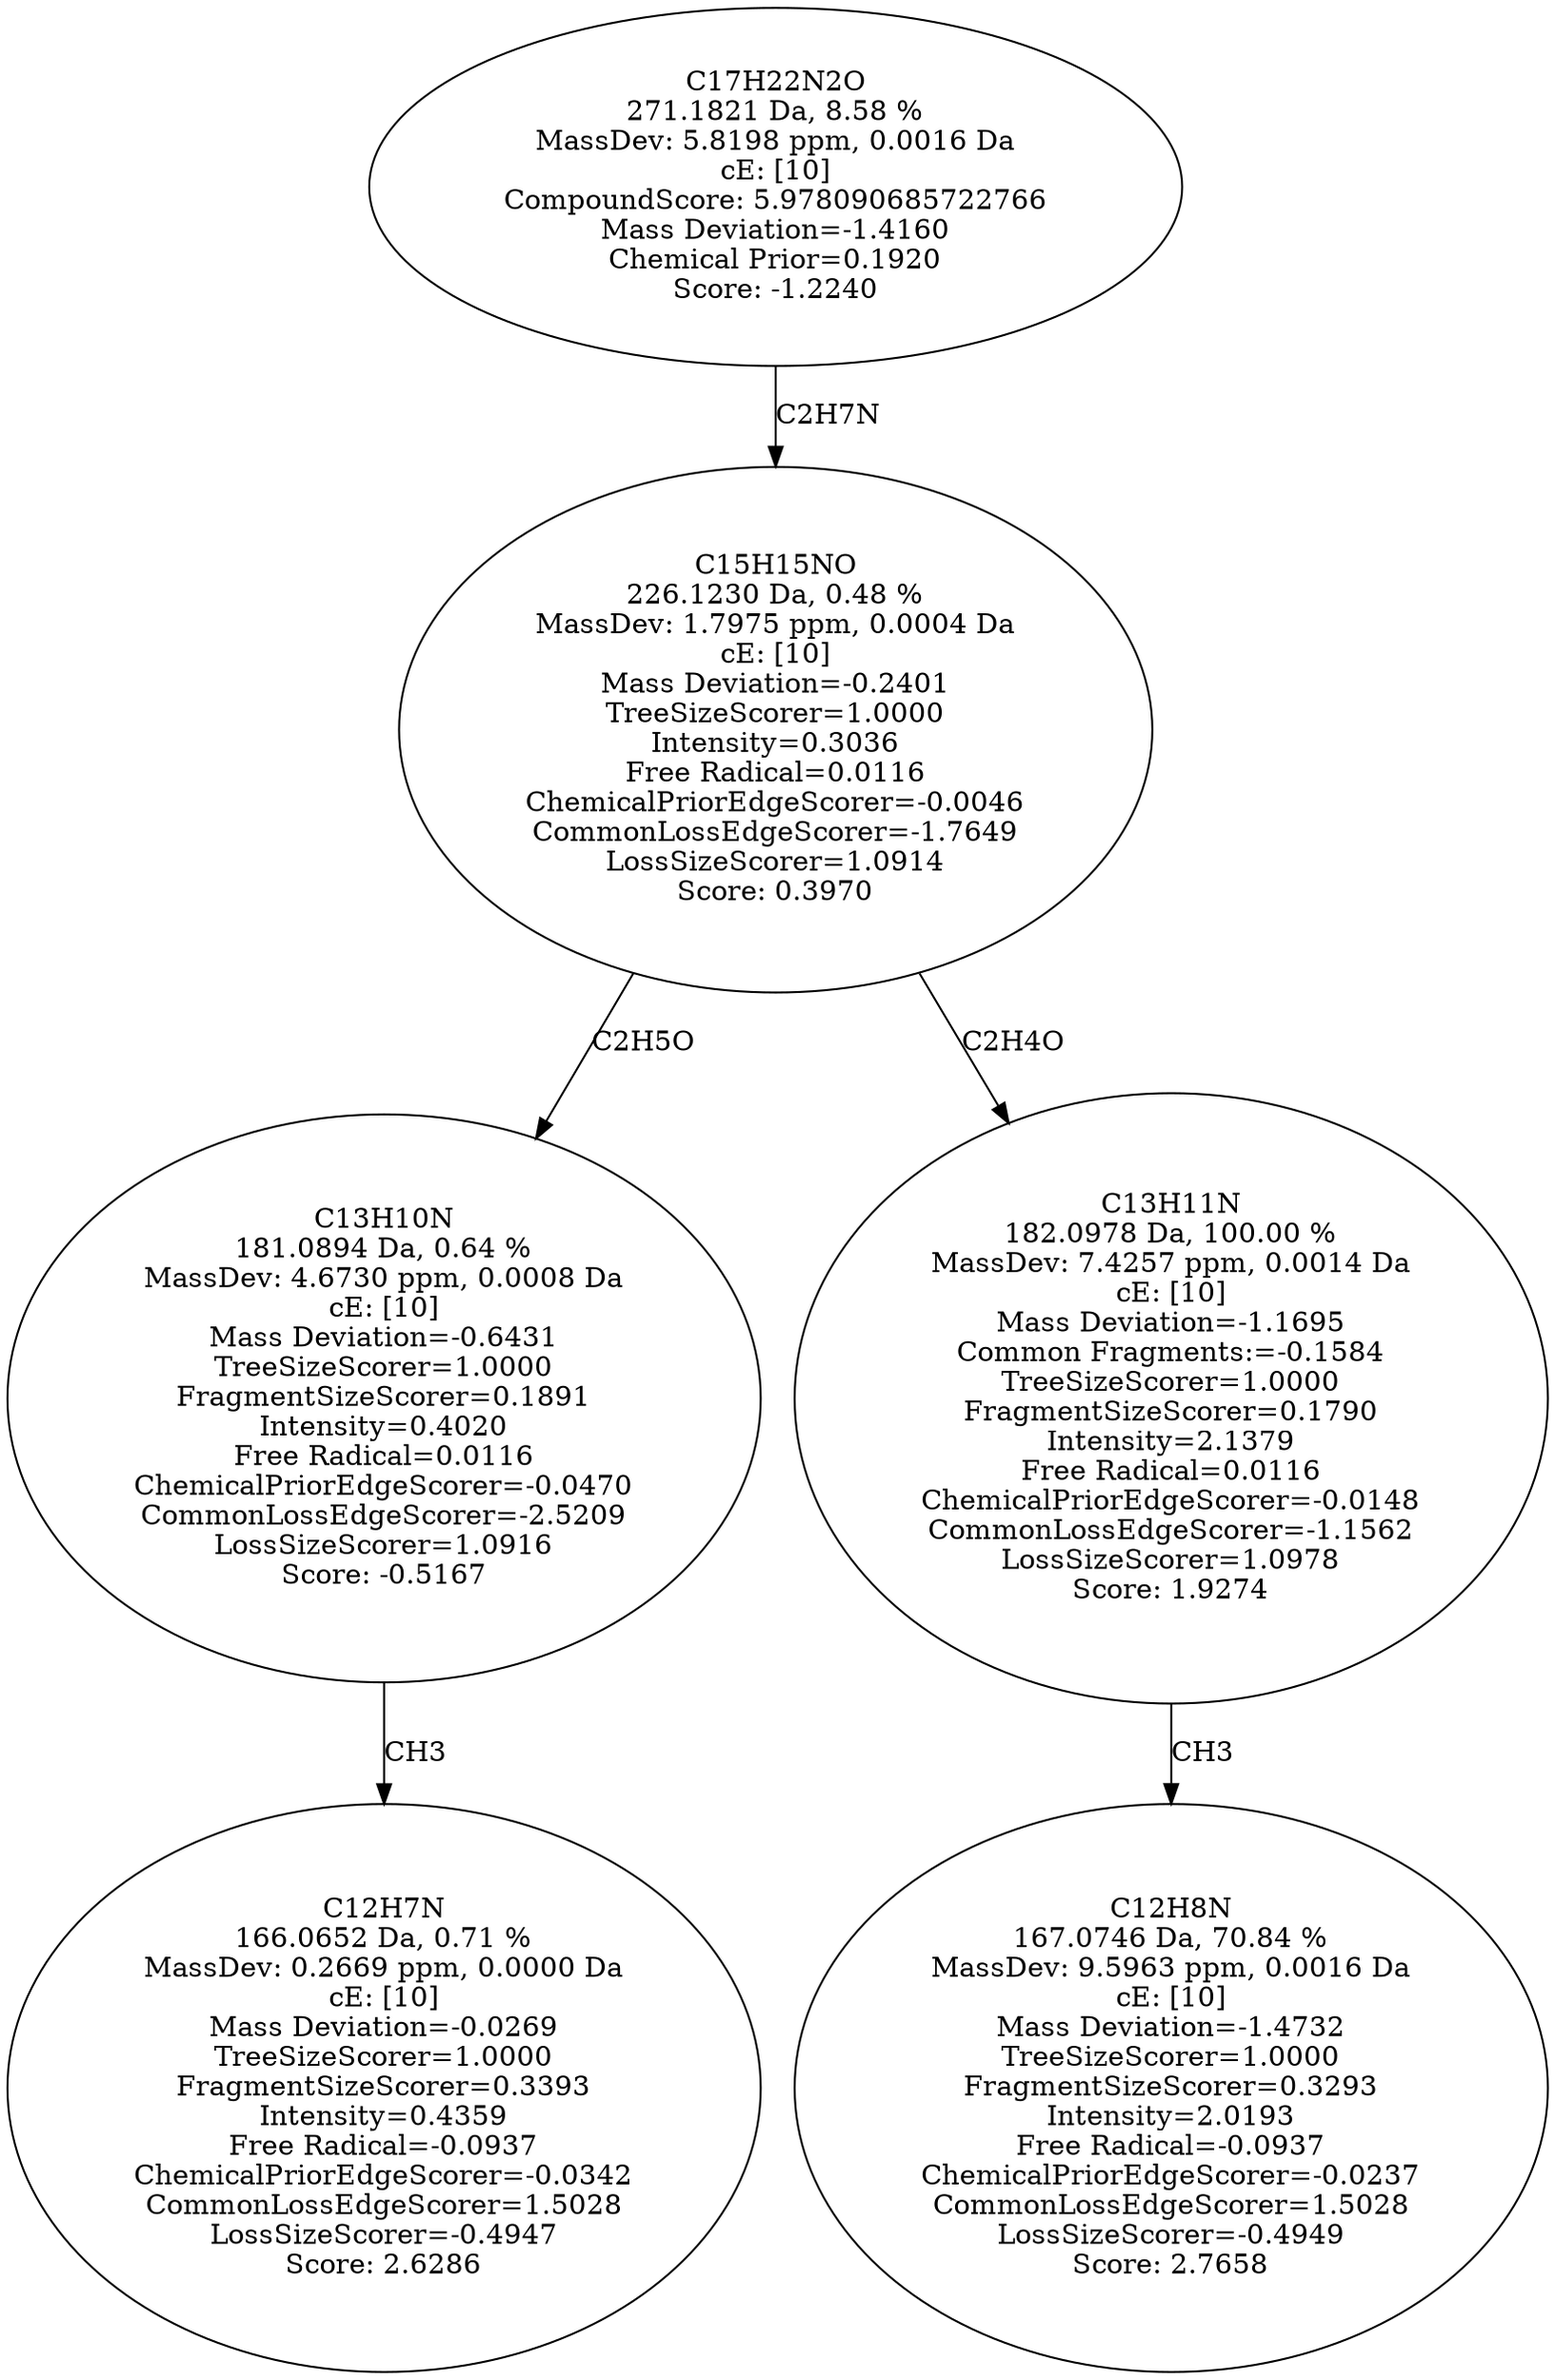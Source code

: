 strict digraph {
v1 [label="C12H7N\n166.0652 Da, 0.71 %\nMassDev: 0.2669 ppm, 0.0000 Da\ncE: [10]\nMass Deviation=-0.0269\nTreeSizeScorer=1.0000\nFragmentSizeScorer=0.3393\nIntensity=0.4359\nFree Radical=-0.0937\nChemicalPriorEdgeScorer=-0.0342\nCommonLossEdgeScorer=1.5028\nLossSizeScorer=-0.4947\nScore: 2.6286"];
v2 [label="C13H10N\n181.0894 Da, 0.64 %\nMassDev: 4.6730 ppm, 0.0008 Da\ncE: [10]\nMass Deviation=-0.6431\nTreeSizeScorer=1.0000\nFragmentSizeScorer=0.1891\nIntensity=0.4020\nFree Radical=0.0116\nChemicalPriorEdgeScorer=-0.0470\nCommonLossEdgeScorer=-2.5209\nLossSizeScorer=1.0916\nScore: -0.5167"];
v3 [label="C12H8N\n167.0746 Da, 70.84 %\nMassDev: 9.5963 ppm, 0.0016 Da\ncE: [10]\nMass Deviation=-1.4732\nTreeSizeScorer=1.0000\nFragmentSizeScorer=0.3293\nIntensity=2.0193\nFree Radical=-0.0937\nChemicalPriorEdgeScorer=-0.0237\nCommonLossEdgeScorer=1.5028\nLossSizeScorer=-0.4949\nScore: 2.7658"];
v4 [label="C13H11N\n182.0978 Da, 100.00 %\nMassDev: 7.4257 ppm, 0.0014 Da\ncE: [10]\nMass Deviation=-1.1695\nCommon Fragments:=-0.1584\nTreeSizeScorer=1.0000\nFragmentSizeScorer=0.1790\nIntensity=2.1379\nFree Radical=0.0116\nChemicalPriorEdgeScorer=-0.0148\nCommonLossEdgeScorer=-1.1562\nLossSizeScorer=1.0978\nScore: 1.9274"];
v5 [label="C15H15NO\n226.1230 Da, 0.48 %\nMassDev: 1.7975 ppm, 0.0004 Da\ncE: [10]\nMass Deviation=-0.2401\nTreeSizeScorer=1.0000\nIntensity=0.3036\nFree Radical=0.0116\nChemicalPriorEdgeScorer=-0.0046\nCommonLossEdgeScorer=-1.7649\nLossSizeScorer=1.0914\nScore: 0.3970"];
v6 [label="C17H22N2O\n271.1821 Da, 8.58 %\nMassDev: 5.8198 ppm, 0.0016 Da\ncE: [10]\nCompoundScore: 5.978090685722766\nMass Deviation=-1.4160\nChemical Prior=0.1920\nScore: -1.2240"];
v2 -> v1 [label="CH3"];
v5 -> v2 [label="C2H5O"];
v4 -> v3 [label="CH3"];
v5 -> v4 [label="C2H4O"];
v6 -> v5 [label="C2H7N"];
}